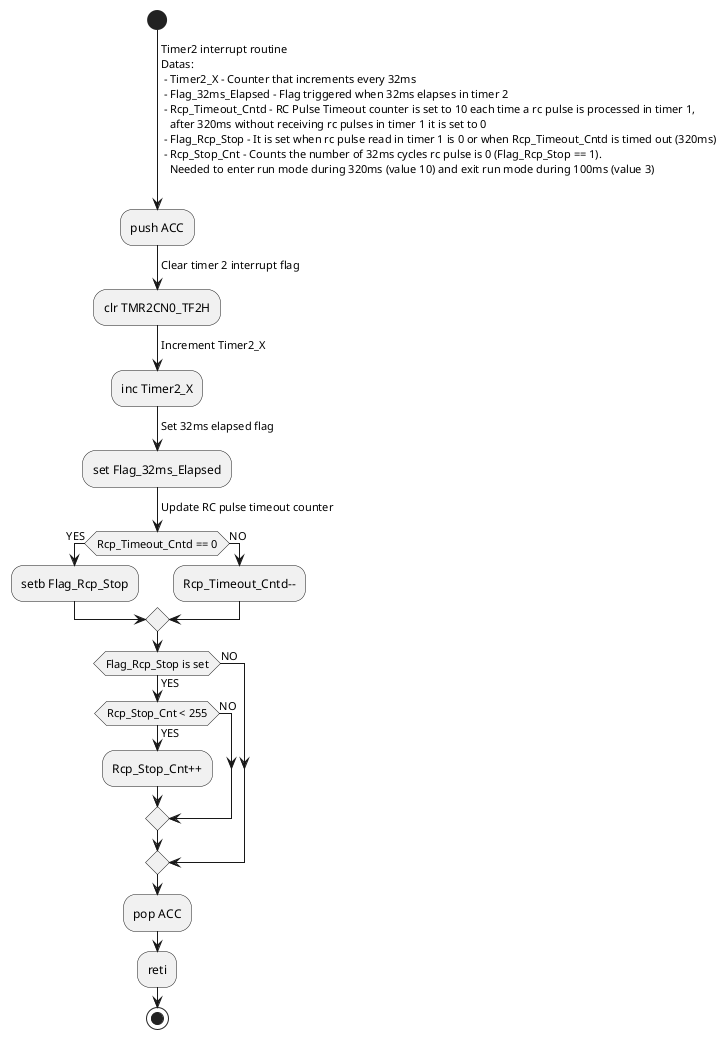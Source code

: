 @startuml 
start
->Timer2 interrupt routine
Datas:
 - Timer2_X - Counter that increments every 32ms
 - Flag_32ms_Elapsed - Flag triggered when 32ms elapses in timer 2
 - Rcp_Timeout_Cntd - RC Pulse Timeout counter is set to 10 each time a rc pulse is processed in timer 1,
   after 320ms without receiving rc pulses in timer 1 it is set to 0
 - Flag_Rcp_Stop - It is set when rc pulse read in timer 1 is 0 or when Rcp_Timeout_Cntd is timed out (320ms)
 - Rcp_Stop_Cnt - Counts the number of 32ms cycles rc pulse is 0 (Flag_Rcp_Stop == 1).
   Needed to enter run mode during 320ms (value 10) and exit run mode during 100ms (value 3)
 ;
:push ACC;
->Clear timer 2 interrupt flag;
:clr TMR2CN0_TF2H;
->Increment Timer2_X;
:inc Timer2_X;
->Set 32ms elapsed flag;
:set Flag_32ms_Elapsed;
->Update RC pulse timeout counter;
if (Rcp_Timeout_Cntd == 0) then (YES)
  :setb Flag_Rcp_Stop;
else (NO)
  :Rcp_Timeout_Cntd--;
endif 
if (Flag_Rcp_Stop is set) then (YES)
  if (Rcp_Stop_Cnt < 255) then (YES)
  :Rcp_Stop_Cnt++;
  else (NO)
  endif
else (NO)
endif
:pop ACC;
:reti;
stop
@enduml



